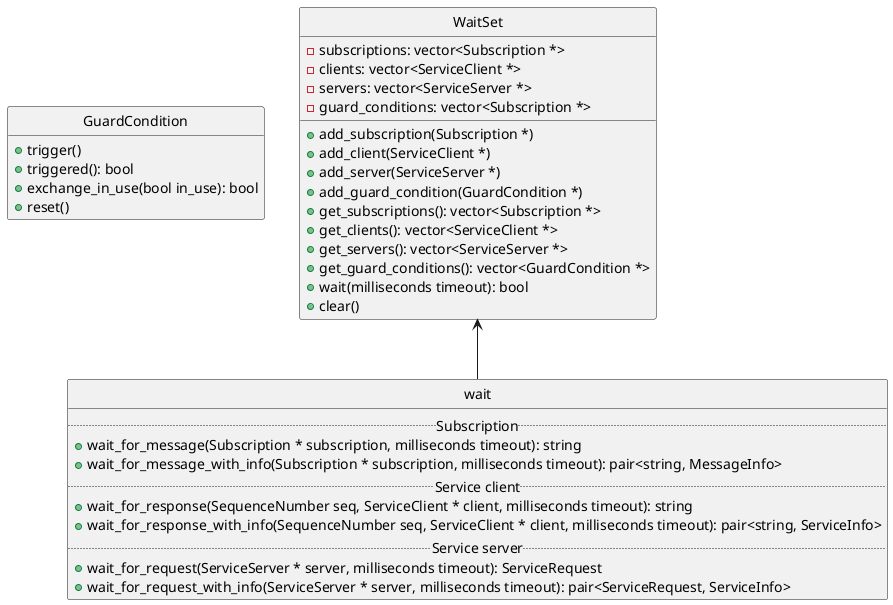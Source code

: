 @startuml

class GuardCondition {
   +trigger()
   +triggered(): bool
   +exchange_in_use(bool in_use): bool
   +reset()
}
hide GuardCondition fields
hide GuardCondition circle

class WaitSet {
   -subscriptions: vector<Subscription *>
   -clients: vector<ServiceClient *>
   -servers: vector<ServiceServer *>
   -guard_conditions: vector<Subscription *>
   +add_subscription(Subscription *)
   +add_client(ServiceClient *)
   +add_server(ServiceServer *)
   +add_guard_condition(GuardCondition *)
   +get_subscriptions(): vector<Subscription *>
   +get_clients(): vector<ServiceClient *>
   +get_servers(): vector<ServiceServer *>
   +get_guard_conditions(): vector<GuardCondition *>
   +wait(milliseconds timeout): bool
   +clear()
}
hide WaitSet circle

class wait. {
   .. Subscription ..
   +wait_for_message(Subscription * subscription, milliseconds timeout): string
   +wait_for_message_with_info(Subscription * subscription, milliseconds timeout): pair<string, MessageInfo>
   .. Service client ..
   +wait_for_response(SequenceNumber seq, ServiceClient * client, milliseconds timeout): string
   +wait_for_response_with_info(SequenceNumber seq, ServiceClient * client, milliseconds timeout): pair<string, ServiceInfo>
   .. Service server ..
   +wait_for_request(ServiceServer * server, milliseconds timeout): ServiceRequest
   +wait_for_request_with_info(ServiceServer * server, milliseconds timeout): pair<ServiceRequest, ServiceInfo>
}
hide wait. circle
hide wait. fields
WaitSet <-- wait

@enduml